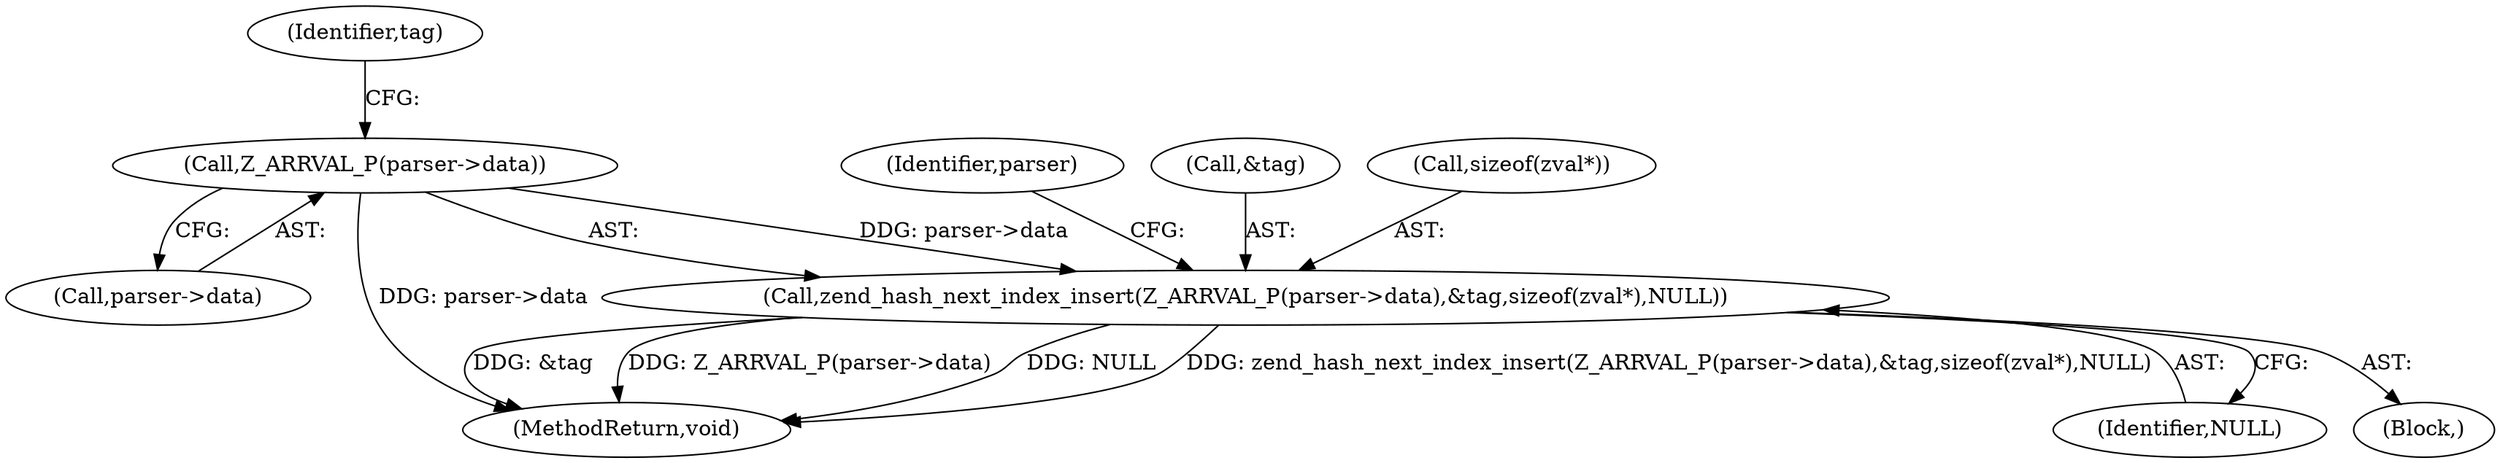 digraph "0_php_dccda88f27a084bcbbb30198ace12b4e7ae961cc_5@pointer" {
"1000220" [label="(Call,zend_hash_next_index_insert(Z_ARRVAL_P(parser->data),&tag,sizeof(zval*),NULL))"];
"1000221" [label="(Call,Z_ARRVAL_P(parser->data))"];
"1000229" [label="(Identifier,NULL)"];
"1000220" [label="(Call,zend_hash_next_index_insert(Z_ARRVAL_P(parser->data),&tag,sizeof(zval*),NULL))"];
"1000262" [label="(MethodReturn,void)"];
"1000222" [label="(Call,parser->data)"];
"1000184" [label="(Block,)"];
"1000221" [label="(Call,Z_ARRVAL_P(parser->data))"];
"1000232" [label="(Identifier,parser)"];
"1000225" [label="(Call,&tag)"];
"1000227" [label="(Call,sizeof(zval*))"];
"1000226" [label="(Identifier,tag)"];
"1000220" -> "1000184"  [label="AST: "];
"1000220" -> "1000229"  [label="CFG: "];
"1000221" -> "1000220"  [label="AST: "];
"1000225" -> "1000220"  [label="AST: "];
"1000227" -> "1000220"  [label="AST: "];
"1000229" -> "1000220"  [label="AST: "];
"1000232" -> "1000220"  [label="CFG: "];
"1000220" -> "1000262"  [label="DDG: &tag"];
"1000220" -> "1000262"  [label="DDG: Z_ARRVAL_P(parser->data)"];
"1000220" -> "1000262"  [label="DDG: NULL"];
"1000220" -> "1000262"  [label="DDG: zend_hash_next_index_insert(Z_ARRVAL_P(parser->data),&tag,sizeof(zval*),NULL)"];
"1000221" -> "1000220"  [label="DDG: parser->data"];
"1000221" -> "1000222"  [label="CFG: "];
"1000222" -> "1000221"  [label="AST: "];
"1000226" -> "1000221"  [label="CFG: "];
"1000221" -> "1000262"  [label="DDG: parser->data"];
}
